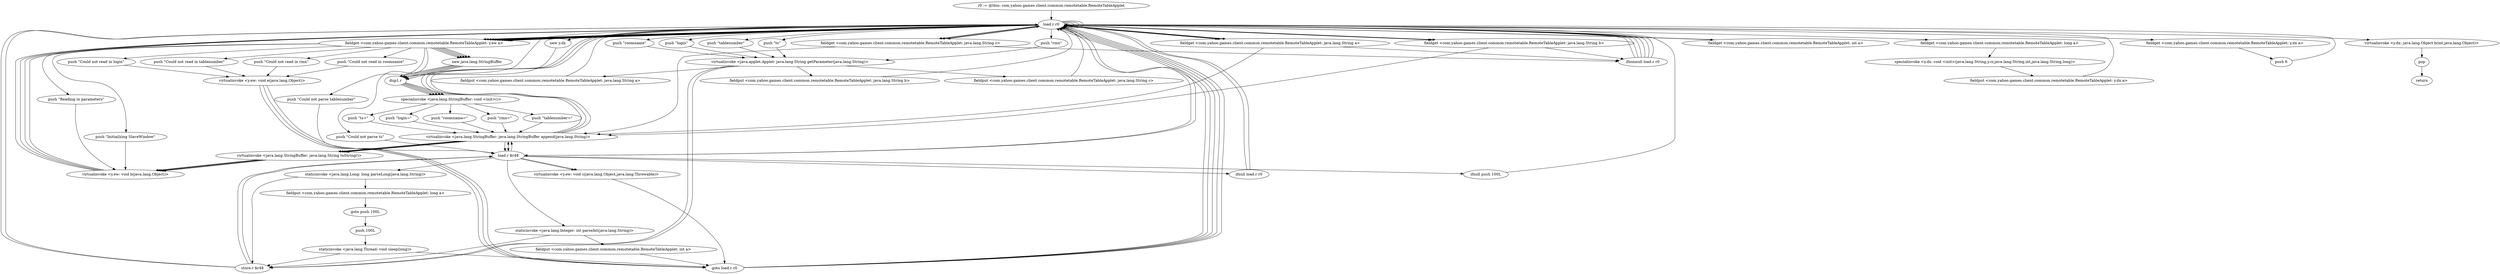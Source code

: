 digraph "" {
    "r0 := @this: com.yahoo.games.client.common.remotetable.RemoteTableApplet"
    "load.r r0"
    "r0 := @this: com.yahoo.games.client.common.remotetable.RemoteTableApplet"->"load.r r0";
    "fieldget <com.yahoo.games.client.common.remotetable.RemoteTableApplet: y.ew a>"
    "load.r r0"->"fieldget <com.yahoo.games.client.common.remotetable.RemoteTableApplet: y.ew a>";
    "push \"Reading in parameters\""
    "fieldget <com.yahoo.games.client.common.remotetable.RemoteTableApplet: y.ew a>"->"push \"Reading in parameters\"";
    "virtualinvoke <y.ew: void b(java.lang.Object)>"
    "push \"Reading in parameters\""->"virtualinvoke <y.ew: void b(java.lang.Object)>";
    "virtualinvoke <y.ew: void b(java.lang.Object)>"->"load.r r0";
    "load.r r0"->"load.r r0";
    "push \"rmn\""
    "load.r r0"->"push \"rmn\"";
    "virtualinvoke <java.applet.Applet: java.lang.String getParameter(java.lang.String)>"
    "push \"rmn\""->"virtualinvoke <java.applet.Applet: java.lang.String getParameter(java.lang.String)>";
    "fieldput <com.yahoo.games.client.common.remotetable.RemoteTableApplet: java.lang.String a>"
    "virtualinvoke <java.applet.Applet: java.lang.String getParameter(java.lang.String)>"->"fieldput <com.yahoo.games.client.common.remotetable.RemoteTableApplet: java.lang.String a>";
    "fieldput <com.yahoo.games.client.common.remotetable.RemoteTableApplet: java.lang.String a>"->"load.r r0";
    "fieldget <com.yahoo.games.client.common.remotetable.RemoteTableApplet: java.lang.String a>"
    "load.r r0"->"fieldget <com.yahoo.games.client.common.remotetable.RemoteTableApplet: java.lang.String a>";
    "ifnonnull load.r r0"
    "fieldget <com.yahoo.games.client.common.remotetable.RemoteTableApplet: java.lang.String a>"->"ifnonnull load.r r0";
    "ifnonnull load.r r0"->"load.r r0";
    "load.r r0"->"fieldget <com.yahoo.games.client.common.remotetable.RemoteTableApplet: y.ew a>";
    "push \"Could not read in rmn\""
    "fieldget <com.yahoo.games.client.common.remotetable.RemoteTableApplet: y.ew a>"->"push \"Could not read in rmn\"";
    "virtualinvoke <y.ew: void e(java.lang.Object)>"
    "push \"Could not read in rmn\""->"virtualinvoke <y.ew: void e(java.lang.Object)>";
    "goto load.r r0"
    "virtualinvoke <y.ew: void e(java.lang.Object)>"->"goto load.r r0";
    "goto load.r r0"->"load.r r0";
    "load.r r0"->"load.r r0";
    "push \"roomname\""
    "load.r r0"->"push \"roomname\"";
    "push \"roomname\""->"virtualinvoke <java.applet.Applet: java.lang.String getParameter(java.lang.String)>";
    "fieldput <com.yahoo.games.client.common.remotetable.RemoteTableApplet: java.lang.String b>"
    "virtualinvoke <java.applet.Applet: java.lang.String getParameter(java.lang.String)>"->"fieldput <com.yahoo.games.client.common.remotetable.RemoteTableApplet: java.lang.String b>";
    "fieldput <com.yahoo.games.client.common.remotetable.RemoteTableApplet: java.lang.String b>"->"load.r r0";
    "fieldget <com.yahoo.games.client.common.remotetable.RemoteTableApplet: java.lang.String b>"
    "load.r r0"->"fieldget <com.yahoo.games.client.common.remotetable.RemoteTableApplet: java.lang.String b>";
    "fieldget <com.yahoo.games.client.common.remotetable.RemoteTableApplet: java.lang.String b>"->"ifnonnull load.r r0";
    "ifnonnull load.r r0"->"load.r r0";
    "load.r r0"->"fieldget <com.yahoo.games.client.common.remotetable.RemoteTableApplet: y.ew a>";
    "push \"Could not read in roomname\""
    "fieldget <com.yahoo.games.client.common.remotetable.RemoteTableApplet: y.ew a>"->"push \"Could not read in roomname\"";
    "push \"Could not read in roomname\""->"virtualinvoke <y.ew: void e(java.lang.Object)>";
    "virtualinvoke <y.ew: void e(java.lang.Object)>"->"goto load.r r0";
    "goto load.r r0"->"load.r r0";
    "load.r r0"->"load.r r0";
    "push \"login\""
    "load.r r0"->"push \"login\"";
    "push \"login\""->"virtualinvoke <java.applet.Applet: java.lang.String getParameter(java.lang.String)>";
    "fieldput <com.yahoo.games.client.common.remotetable.RemoteTableApplet: java.lang.String c>"
    "virtualinvoke <java.applet.Applet: java.lang.String getParameter(java.lang.String)>"->"fieldput <com.yahoo.games.client.common.remotetable.RemoteTableApplet: java.lang.String c>";
    "fieldput <com.yahoo.games.client.common.remotetable.RemoteTableApplet: java.lang.String c>"->"load.r r0";
    "fieldget <com.yahoo.games.client.common.remotetable.RemoteTableApplet: java.lang.String c>"
    "load.r r0"->"fieldget <com.yahoo.games.client.common.remotetable.RemoteTableApplet: java.lang.String c>";
    "fieldget <com.yahoo.games.client.common.remotetable.RemoteTableApplet: java.lang.String c>"->"ifnonnull load.r r0";
    "ifnonnull load.r r0"->"load.r r0";
    "load.r r0"->"fieldget <com.yahoo.games.client.common.remotetable.RemoteTableApplet: y.ew a>";
    "push \"Could not read in login\""
    "fieldget <com.yahoo.games.client.common.remotetable.RemoteTableApplet: y.ew a>"->"push \"Could not read in login\"";
    "push \"Could not read in login\""->"virtualinvoke <y.ew: void e(java.lang.Object)>";
    "virtualinvoke <y.ew: void e(java.lang.Object)>"->"goto load.r r0";
    "goto load.r r0"->"load.r r0";
    "push \"tablenumber\""
    "load.r r0"->"push \"tablenumber\"";
    "push \"tablenumber\""->"virtualinvoke <java.applet.Applet: java.lang.String getParameter(java.lang.String)>";
    "store.r $r48"
    "virtualinvoke <java.applet.Applet: java.lang.String getParameter(java.lang.String)>"->"store.r $r48";
    "load.r $r48"
    "store.r $r48"->"load.r $r48";
    "ifnull load.r r0"
    "load.r $r48"->"ifnull load.r r0";
    "ifnull load.r r0"->"load.r r0";
    "load.r r0"->"fieldget <com.yahoo.games.client.common.remotetable.RemoteTableApplet: y.ew a>";
    "new java.lang.StringBuffer"
    "fieldget <com.yahoo.games.client.common.remotetable.RemoteTableApplet: y.ew a>"->"new java.lang.StringBuffer";
    "dup1.r"
    "new java.lang.StringBuffer"->"dup1.r";
    "specialinvoke <java.lang.StringBuffer: void <init>()>"
    "dup1.r"->"specialinvoke <java.lang.StringBuffer: void <init>()>";
    "push \"tablenumber=\""
    "specialinvoke <java.lang.StringBuffer: void <init>()>"->"push \"tablenumber=\"";
    "virtualinvoke <java.lang.StringBuffer: java.lang.StringBuffer append(java.lang.String)>"
    "push \"tablenumber=\""->"virtualinvoke <java.lang.StringBuffer: java.lang.StringBuffer append(java.lang.String)>";
    "virtualinvoke <java.lang.StringBuffer: java.lang.StringBuffer append(java.lang.String)>"->"load.r $r48";
    "load.r $r48"->"virtualinvoke <java.lang.StringBuffer: java.lang.StringBuffer append(java.lang.String)>";
    "virtualinvoke <java.lang.StringBuffer: java.lang.String toString()>"
    "virtualinvoke <java.lang.StringBuffer: java.lang.StringBuffer append(java.lang.String)>"->"virtualinvoke <java.lang.StringBuffer: java.lang.String toString()>";
    "virtualinvoke <java.lang.StringBuffer: java.lang.String toString()>"->"virtualinvoke <y.ew: void b(java.lang.Object)>";
    "virtualinvoke <y.ew: void b(java.lang.Object)>"->"load.r r0";
    "load.r r0"->"load.r $r48";
    "staticinvoke <java.lang.Integer: int parseInt(java.lang.String)>"
    "load.r $r48"->"staticinvoke <java.lang.Integer: int parseInt(java.lang.String)>";
    "fieldput <com.yahoo.games.client.common.remotetable.RemoteTableApplet: int a>"
    "staticinvoke <java.lang.Integer: int parseInt(java.lang.String)>"->"fieldput <com.yahoo.games.client.common.remotetable.RemoteTableApplet: int a>";
    "fieldput <com.yahoo.games.client.common.remotetable.RemoteTableApplet: int a>"->"goto load.r r0";
    "goto load.r r0"->"load.r r0";
    "push \"ts\""
    "load.r r0"->"push \"ts\"";
    "push \"ts\""->"virtualinvoke <java.applet.Applet: java.lang.String getParameter(java.lang.String)>";
    "virtualinvoke <java.applet.Applet: java.lang.String getParameter(java.lang.String)>"->"store.r $r48";
    "store.r $r48"->"load.r $r48";
    "ifnull push 100L"
    "load.r $r48"->"ifnull push 100L";
    "ifnull push 100L"->"load.r r0";
    "load.r r0"->"fieldget <com.yahoo.games.client.common.remotetable.RemoteTableApplet: y.ew a>";
    "fieldget <com.yahoo.games.client.common.remotetable.RemoteTableApplet: y.ew a>"->"new java.lang.StringBuffer";
    "new java.lang.StringBuffer"->"dup1.r";
    "dup1.r"->"specialinvoke <java.lang.StringBuffer: void <init>()>";
    "push \"ts=\""
    "specialinvoke <java.lang.StringBuffer: void <init>()>"->"push \"ts=\"";
    "push \"ts=\""->"virtualinvoke <java.lang.StringBuffer: java.lang.StringBuffer append(java.lang.String)>";
    "virtualinvoke <java.lang.StringBuffer: java.lang.StringBuffer append(java.lang.String)>"->"load.r $r48";
    "load.r $r48"->"virtualinvoke <java.lang.StringBuffer: java.lang.StringBuffer append(java.lang.String)>";
    "virtualinvoke <java.lang.StringBuffer: java.lang.StringBuffer append(java.lang.String)>"->"virtualinvoke <java.lang.StringBuffer: java.lang.String toString()>";
    "virtualinvoke <java.lang.StringBuffer: java.lang.String toString()>"->"virtualinvoke <y.ew: void b(java.lang.Object)>";
    "virtualinvoke <y.ew: void b(java.lang.Object)>"->"load.r r0";
    "load.r r0"->"load.r $r48";
    "staticinvoke <java.lang.Long: long parseLong(java.lang.String)>"
    "load.r $r48"->"staticinvoke <java.lang.Long: long parseLong(java.lang.String)>";
    "fieldput <com.yahoo.games.client.common.remotetable.RemoteTableApplet: long a>"
    "staticinvoke <java.lang.Long: long parseLong(java.lang.String)>"->"fieldput <com.yahoo.games.client.common.remotetable.RemoteTableApplet: long a>";
    "goto push 100L"
    "fieldput <com.yahoo.games.client.common.remotetable.RemoteTableApplet: long a>"->"goto push 100L";
    "push 100L"
    "goto push 100L"->"push 100L";
    "staticinvoke <java.lang.Thread: void sleep(long)>"
    "push 100L"->"staticinvoke <java.lang.Thread: void sleep(long)>";
    "staticinvoke <java.lang.Thread: void sleep(long)>"->"goto load.r r0";
    "goto load.r r0"->"load.r r0";
    "load.r r0"->"fieldget <com.yahoo.games.client.common.remotetable.RemoteTableApplet: y.ew a>";
    "push \"Initiailzing SlaveWindow\""
    "fieldget <com.yahoo.games.client.common.remotetable.RemoteTableApplet: y.ew a>"->"push \"Initiailzing SlaveWindow\"";
    "push \"Initiailzing SlaveWindow\""->"virtualinvoke <y.ew: void b(java.lang.Object)>";
    "virtualinvoke <y.ew: void b(java.lang.Object)>"->"load.r r0";
    "new y.dx"
    "load.r r0"->"new y.dx";
    "new y.dx"->"dup1.r";
    "dup1.r"->"load.r r0";
    "load.r r0"->"fieldget <com.yahoo.games.client.common.remotetable.RemoteTableApplet: java.lang.String a>";
    "fieldget <com.yahoo.games.client.common.remotetable.RemoteTableApplet: java.lang.String a>"->"load.r r0";
    "load.r r0"->"load.r r0";
    "load.r r0"->"fieldget <com.yahoo.games.client.common.remotetable.RemoteTableApplet: java.lang.String b>";
    "fieldget <com.yahoo.games.client.common.remotetable.RemoteTableApplet: java.lang.String b>"->"load.r r0";
    "fieldget <com.yahoo.games.client.common.remotetable.RemoteTableApplet: int a>"
    "load.r r0"->"fieldget <com.yahoo.games.client.common.remotetable.RemoteTableApplet: int a>";
    "fieldget <com.yahoo.games.client.common.remotetable.RemoteTableApplet: int a>"->"load.r r0";
    "load.r r0"->"fieldget <com.yahoo.games.client.common.remotetable.RemoteTableApplet: java.lang.String c>";
    "fieldget <com.yahoo.games.client.common.remotetable.RemoteTableApplet: java.lang.String c>"->"load.r r0";
    "fieldget <com.yahoo.games.client.common.remotetable.RemoteTableApplet: long a>"
    "load.r r0"->"fieldget <com.yahoo.games.client.common.remotetable.RemoteTableApplet: long a>";
    "specialinvoke <y.dx: void <init>(java.lang.String,y.cr,java.lang.String,int,java.lang.String,long)>"
    "fieldget <com.yahoo.games.client.common.remotetable.RemoteTableApplet: long a>"->"specialinvoke <y.dx: void <init>(java.lang.String,y.cr,java.lang.String,int,java.lang.String,long)>";
    "fieldput <com.yahoo.games.client.common.remotetable.RemoteTableApplet: y.dx a>"
    "specialinvoke <y.dx: void <init>(java.lang.String,y.cr,java.lang.String,int,java.lang.String,long)>"->"fieldput <com.yahoo.games.client.common.remotetable.RemoteTableApplet: y.dx a>";
    "fieldput <com.yahoo.games.client.common.remotetable.RemoteTableApplet: y.dx a>"->"load.r r0";
    "fieldget <com.yahoo.games.client.common.remotetable.RemoteTableApplet: y.dx a>"
    "load.r r0"->"fieldget <com.yahoo.games.client.common.remotetable.RemoteTableApplet: y.dx a>";
    "push 6"
    "fieldget <com.yahoo.games.client.common.remotetable.RemoteTableApplet: y.dx a>"->"push 6";
    "push 6"->"load.r r0";
    "virtualinvoke <y.dx: java.lang.Object b(int,java.lang.Object)>"
    "load.r r0"->"virtualinvoke <y.dx: java.lang.Object b(int,java.lang.Object)>";
    "pop"
    "virtualinvoke <y.dx: java.lang.Object b(int,java.lang.Object)>"->"pop";
    "return"
    "pop"->"return";
    "staticinvoke <java.lang.Thread: void sleep(long)>"->"store.r $r48";
    "staticinvoke <java.lang.Long: long parseLong(java.lang.String)>"->"store.r $r48";
    "store.r $r48"->"load.r r0";
    "load.r r0"->"fieldget <com.yahoo.games.client.common.remotetable.RemoteTableApplet: y.ew a>";
    "push \"Could not parse ts\""
    "fieldget <com.yahoo.games.client.common.remotetable.RemoteTableApplet: y.ew a>"->"push \"Could not parse ts\"";
    "push \"Could not parse ts\""->"load.r $r48";
    "virtualinvoke <y.ew: void c(java.lang.Object,java.lang.Throwable)>"
    "load.r $r48"->"virtualinvoke <y.ew: void c(java.lang.Object,java.lang.Throwable)>";
    "staticinvoke <java.lang.Integer: int parseInt(java.lang.String)>"->"store.r $r48";
    "store.r $r48"->"load.r r0";
    "load.r r0"->"fieldget <com.yahoo.games.client.common.remotetable.RemoteTableApplet: y.ew a>";
    "push \"Could not parse tablenumber\""
    "fieldget <com.yahoo.games.client.common.remotetable.RemoteTableApplet: y.ew a>"->"push \"Could not parse tablenumber\"";
    "push \"Could not parse tablenumber\""->"load.r $r48";
    "load.r $r48"->"virtualinvoke <y.ew: void c(java.lang.Object,java.lang.Throwable)>";
    "virtualinvoke <y.ew: void c(java.lang.Object,java.lang.Throwable)>"->"goto load.r r0";
    "ifnull load.r r0"->"load.r r0";
    "load.r r0"->"fieldget <com.yahoo.games.client.common.remotetable.RemoteTableApplet: y.ew a>";
    "push \"Could not read in tablenumber\""
    "fieldget <com.yahoo.games.client.common.remotetable.RemoteTableApplet: y.ew a>"->"push \"Could not read in tablenumber\"";
    "push \"Could not read in tablenumber\""->"virtualinvoke <y.ew: void e(java.lang.Object)>";
    "ifnonnull load.r r0"->"load.r r0";
    "load.r r0"->"fieldget <com.yahoo.games.client.common.remotetable.RemoteTableApplet: y.ew a>";
    "fieldget <com.yahoo.games.client.common.remotetable.RemoteTableApplet: y.ew a>"->"new java.lang.StringBuffer";
    "new java.lang.StringBuffer"->"dup1.r";
    "dup1.r"->"specialinvoke <java.lang.StringBuffer: void <init>()>";
    "push \"login=\""
    "specialinvoke <java.lang.StringBuffer: void <init>()>"->"push \"login=\"";
    "push \"login=\""->"virtualinvoke <java.lang.StringBuffer: java.lang.StringBuffer append(java.lang.String)>";
    "virtualinvoke <java.lang.StringBuffer: java.lang.StringBuffer append(java.lang.String)>"->"load.r r0";
    "load.r r0"->"fieldget <com.yahoo.games.client.common.remotetable.RemoteTableApplet: java.lang.String c>";
    "fieldget <com.yahoo.games.client.common.remotetable.RemoteTableApplet: java.lang.String c>"->"virtualinvoke <java.lang.StringBuffer: java.lang.StringBuffer append(java.lang.String)>";
    "virtualinvoke <java.lang.StringBuffer: java.lang.StringBuffer append(java.lang.String)>"->"virtualinvoke <java.lang.StringBuffer: java.lang.String toString()>";
    "virtualinvoke <java.lang.StringBuffer: java.lang.String toString()>"->"virtualinvoke <y.ew: void b(java.lang.Object)>";
    "ifnonnull load.r r0"->"load.r r0";
    "load.r r0"->"fieldget <com.yahoo.games.client.common.remotetable.RemoteTableApplet: y.ew a>";
    "fieldget <com.yahoo.games.client.common.remotetable.RemoteTableApplet: y.ew a>"->"new java.lang.StringBuffer";
    "new java.lang.StringBuffer"->"dup1.r";
    "dup1.r"->"specialinvoke <java.lang.StringBuffer: void <init>()>";
    "push \"roomname=\""
    "specialinvoke <java.lang.StringBuffer: void <init>()>"->"push \"roomname=\"";
    "push \"roomname=\""->"virtualinvoke <java.lang.StringBuffer: java.lang.StringBuffer append(java.lang.String)>";
    "virtualinvoke <java.lang.StringBuffer: java.lang.StringBuffer append(java.lang.String)>"->"load.r r0";
    "load.r r0"->"fieldget <com.yahoo.games.client.common.remotetable.RemoteTableApplet: java.lang.String b>";
    "fieldget <com.yahoo.games.client.common.remotetable.RemoteTableApplet: java.lang.String b>"->"virtualinvoke <java.lang.StringBuffer: java.lang.StringBuffer append(java.lang.String)>";
    "virtualinvoke <java.lang.StringBuffer: java.lang.StringBuffer append(java.lang.String)>"->"virtualinvoke <java.lang.StringBuffer: java.lang.String toString()>";
    "virtualinvoke <java.lang.StringBuffer: java.lang.String toString()>"->"virtualinvoke <y.ew: void b(java.lang.Object)>";
    "ifnonnull load.r r0"->"load.r r0";
    "load.r r0"->"fieldget <com.yahoo.games.client.common.remotetable.RemoteTableApplet: y.ew a>";
    "fieldget <com.yahoo.games.client.common.remotetable.RemoteTableApplet: y.ew a>"->"new java.lang.StringBuffer";
    "new java.lang.StringBuffer"->"dup1.r";
    "dup1.r"->"specialinvoke <java.lang.StringBuffer: void <init>()>";
    "push \"rmn=\""
    "specialinvoke <java.lang.StringBuffer: void <init>()>"->"push \"rmn=\"";
    "push \"rmn=\""->"virtualinvoke <java.lang.StringBuffer: java.lang.StringBuffer append(java.lang.String)>";
    "virtualinvoke <java.lang.StringBuffer: java.lang.StringBuffer append(java.lang.String)>"->"load.r r0";
    "load.r r0"->"fieldget <com.yahoo.games.client.common.remotetable.RemoteTableApplet: java.lang.String a>";
    "fieldget <com.yahoo.games.client.common.remotetable.RemoteTableApplet: java.lang.String a>"->"virtualinvoke <java.lang.StringBuffer: java.lang.StringBuffer append(java.lang.String)>";
    "virtualinvoke <java.lang.StringBuffer: java.lang.StringBuffer append(java.lang.String)>"->"virtualinvoke <java.lang.StringBuffer: java.lang.String toString()>";
    "virtualinvoke <java.lang.StringBuffer: java.lang.String toString()>"->"virtualinvoke <y.ew: void b(java.lang.Object)>";
}
